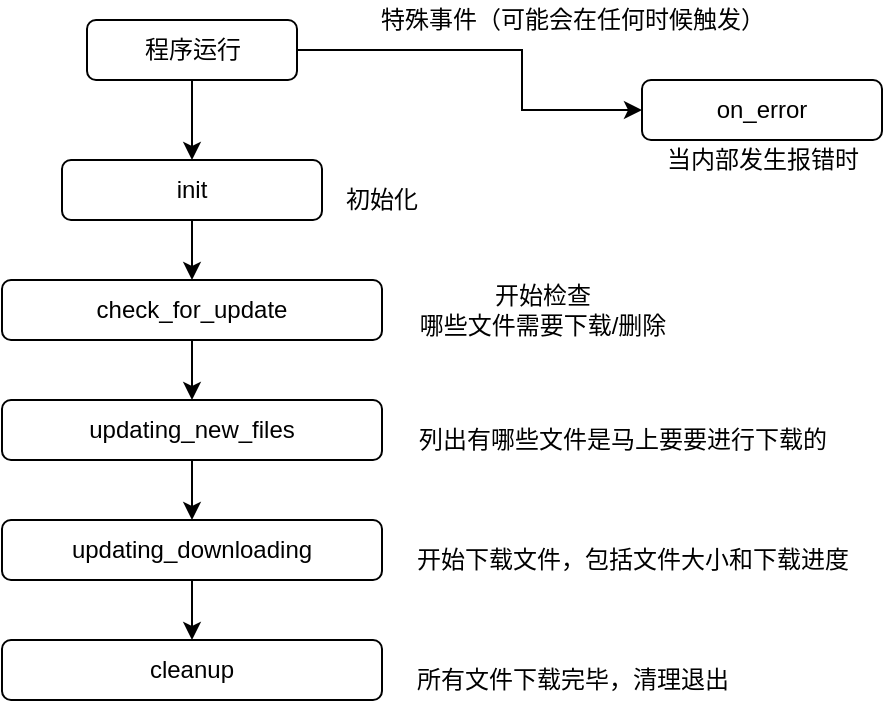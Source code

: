 <mxfile version="14.1.8" type="device"><diagram id="qaRYeSbgULvIeFLhsj_a" name="Page-1"><mxGraphModel dx="749" dy="563" grid="1" gridSize="10" guides="1" tooltips="1" connect="1" arrows="1" fold="1" page="1" pageScale="1" pageWidth="827" pageHeight="1169" math="0" shadow="0"><root><mxCell id="0"/><mxCell id="1" parent="0"/><mxCell id="0OcRc6w3vTbyJArb3Nn3-24" style="edgeStyle=orthogonalEdgeStyle;rounded=0;orthogonalLoop=1;jettySize=auto;html=1;entryX=0.5;entryY=0;entryDx=0;entryDy=0;" parent="1" source="0OcRc6w3vTbyJArb3Nn3-1" edge="1"><mxGeometry relative="1" as="geometry"><mxPoint x="375" y="170" as="targetPoint"/></mxGeometry></mxCell><mxCell id="0OcRc6w3vTbyJArb3Nn3-1" value="init" style="rounded=1;whiteSpace=wrap;html=1;" parent="1" vertex="1"><mxGeometry x="310" y="110" width="130" height="30" as="geometry"/></mxCell><mxCell id="0OcRc6w3vTbyJArb3Nn3-33" style="edgeStyle=orthogonalEdgeStyle;rounded=0;orthogonalLoop=1;jettySize=auto;html=1;entryX=0.5;entryY=0;entryDx=0;entryDy=0;" parent="1" source="0OcRc6w3vTbyJArb3Nn3-11" edge="1"><mxGeometry relative="1" as="geometry"><mxPoint x="375" y="230.0" as="targetPoint"/></mxGeometry></mxCell><mxCell id="0OcRc6w3vTbyJArb3Nn3-11" value="check_for_update" style="rounded=1;whiteSpace=wrap;html=1;" parent="1" vertex="1"><mxGeometry x="280" y="170" width="190" height="30" as="geometry"/></mxCell><mxCell id="0OcRc6w3vTbyJArb3Nn3-35" style="edgeStyle=orthogonalEdgeStyle;rounded=0;orthogonalLoop=1;jettySize=auto;html=1;entryX=0.5;entryY=0;entryDx=0;entryDy=0;" parent="1" source="0OcRc6w3vTbyJArb3Nn3-13" target="0OcRc6w3vTbyJArb3Nn3-15" edge="1"><mxGeometry relative="1" as="geometry"><mxPoint x="375" y="290.0" as="targetPoint"/></mxGeometry></mxCell><mxCell id="0OcRc6w3vTbyJArb3Nn3-13" value="updating_new_files" style="rounded=1;whiteSpace=wrap;html=1;" parent="1" vertex="1"><mxGeometry x="280" y="230" width="190" height="30" as="geometry"/></mxCell><mxCell id="0OcRc6w3vTbyJArb3Nn3-37" style="edgeStyle=orthogonalEdgeStyle;rounded=0;orthogonalLoop=1;jettySize=auto;html=1;entryX=0.5;entryY=0;entryDx=0;entryDy=0;" parent="1" source="0OcRc6w3vTbyJArb3Nn3-15" target="0OcRc6w3vTbyJArb3Nn3-16" edge="1"><mxGeometry relative="1" as="geometry"/></mxCell><mxCell id="0OcRc6w3vTbyJArb3Nn3-15" value="updating_downloading" style="rounded=1;whiteSpace=wrap;html=1;" parent="1" vertex="1"><mxGeometry x="280" y="290" width="190" height="30" as="geometry"/></mxCell><mxCell id="0OcRc6w3vTbyJArb3Nn3-16" value="cleanup" style="rounded=1;whiteSpace=wrap;html=1;" parent="1" vertex="1"><mxGeometry x="280" y="350" width="190" height="30" as="geometry"/></mxCell><mxCell id="0OcRc6w3vTbyJArb3Nn3-18" value="on_error" style="rounded=1;whiteSpace=wrap;html=1;" parent="1" vertex="1"><mxGeometry x="600" y="70" width="120" height="30" as="geometry"/></mxCell><mxCell id="0OcRc6w3vTbyJArb3Nn3-21" style="edgeStyle=orthogonalEdgeStyle;rounded=0;orthogonalLoop=1;jettySize=auto;html=1;entryX=0.5;entryY=0;entryDx=0;entryDy=0;" parent="1" source="0OcRc6w3vTbyJArb3Nn3-19" target="0OcRc6w3vTbyJArb3Nn3-1" edge="1"><mxGeometry relative="1" as="geometry"/></mxCell><mxCell id="0OcRc6w3vTbyJArb3Nn3-39" style="edgeStyle=orthogonalEdgeStyle;rounded=0;orthogonalLoop=1;jettySize=auto;html=1;entryX=0;entryY=0.5;entryDx=0;entryDy=0;" parent="1" source="0OcRc6w3vTbyJArb3Nn3-19" target="0OcRc6w3vTbyJArb3Nn3-18" edge="1"><mxGeometry relative="1" as="geometry"><Array as="points"><mxPoint x="540" y="55"/><mxPoint x="540" y="85"/></Array></mxGeometry></mxCell><mxCell id="0OcRc6w3vTbyJArb3Nn3-19" value="程序运行" style="rounded=1;whiteSpace=wrap;html=1;" parent="1" vertex="1"><mxGeometry x="322.5" y="40" width="105" height="30" as="geometry"/></mxCell><mxCell id="0OcRc6w3vTbyJArb3Nn3-40" value="初始化" style="text;html=1;strokeColor=none;fillColor=none;align=center;verticalAlign=middle;whiteSpace=wrap;rounded=0;" parent="1" vertex="1"><mxGeometry x="450" y="120" width="40" height="20" as="geometry"/></mxCell><mxCell id="0OcRc6w3vTbyJArb3Nn3-46" value="当内部发生报错时" style="text;html=1;align=center;verticalAlign=middle;resizable=0;points=[];autosize=1;strokeColor=none;" parent="1" vertex="1"><mxGeometry x="605" y="100" width="110" height="20" as="geometry"/></mxCell><mxCell id="0OcRc6w3vTbyJArb3Nn3-47" value="开始检查&lt;br&gt;哪些文件需要下载/删除" style="text;html=1;align=center;verticalAlign=middle;resizable=0;points=[];autosize=1;strokeColor=none;" parent="1" vertex="1"><mxGeometry x="480" y="170" width="140" height="30" as="geometry"/></mxCell><mxCell id="0OcRc6w3vTbyJArb3Nn3-49" value="列出有哪些文件是马上要要进行下载的" style="text;html=1;align=center;verticalAlign=middle;resizable=0;points=[];autosize=1;strokeColor=none;" parent="1" vertex="1"><mxGeometry x="480" y="240" width="220" height="20" as="geometry"/></mxCell><mxCell id="0OcRc6w3vTbyJArb3Nn3-50" value="开始下载文件，包括文件大小和下载进度" style="text;html=1;align=center;verticalAlign=middle;resizable=0;points=[];autosize=1;strokeColor=none;" parent="1" vertex="1"><mxGeometry x="480" y="300" width="230" height="20" as="geometry"/></mxCell><mxCell id="0OcRc6w3vTbyJArb3Nn3-51" value="所有文件下载完毕，清理退出" style="text;html=1;align=center;verticalAlign=middle;resizable=0;points=[];autosize=1;strokeColor=none;" parent="1" vertex="1"><mxGeometry x="480" y="360" width="170" height="20" as="geometry"/></mxCell><mxCell id="0OcRc6w3vTbyJArb3Nn3-52" value="特殊事件（可能会在任何时候触发）" style="text;html=1;align=center;verticalAlign=middle;resizable=0;points=[];autosize=1;strokeColor=none;" parent="1" vertex="1"><mxGeometry x="460" y="30" width="210" height="20" as="geometry"/></mxCell></root></mxGraphModel></diagram></mxfile>